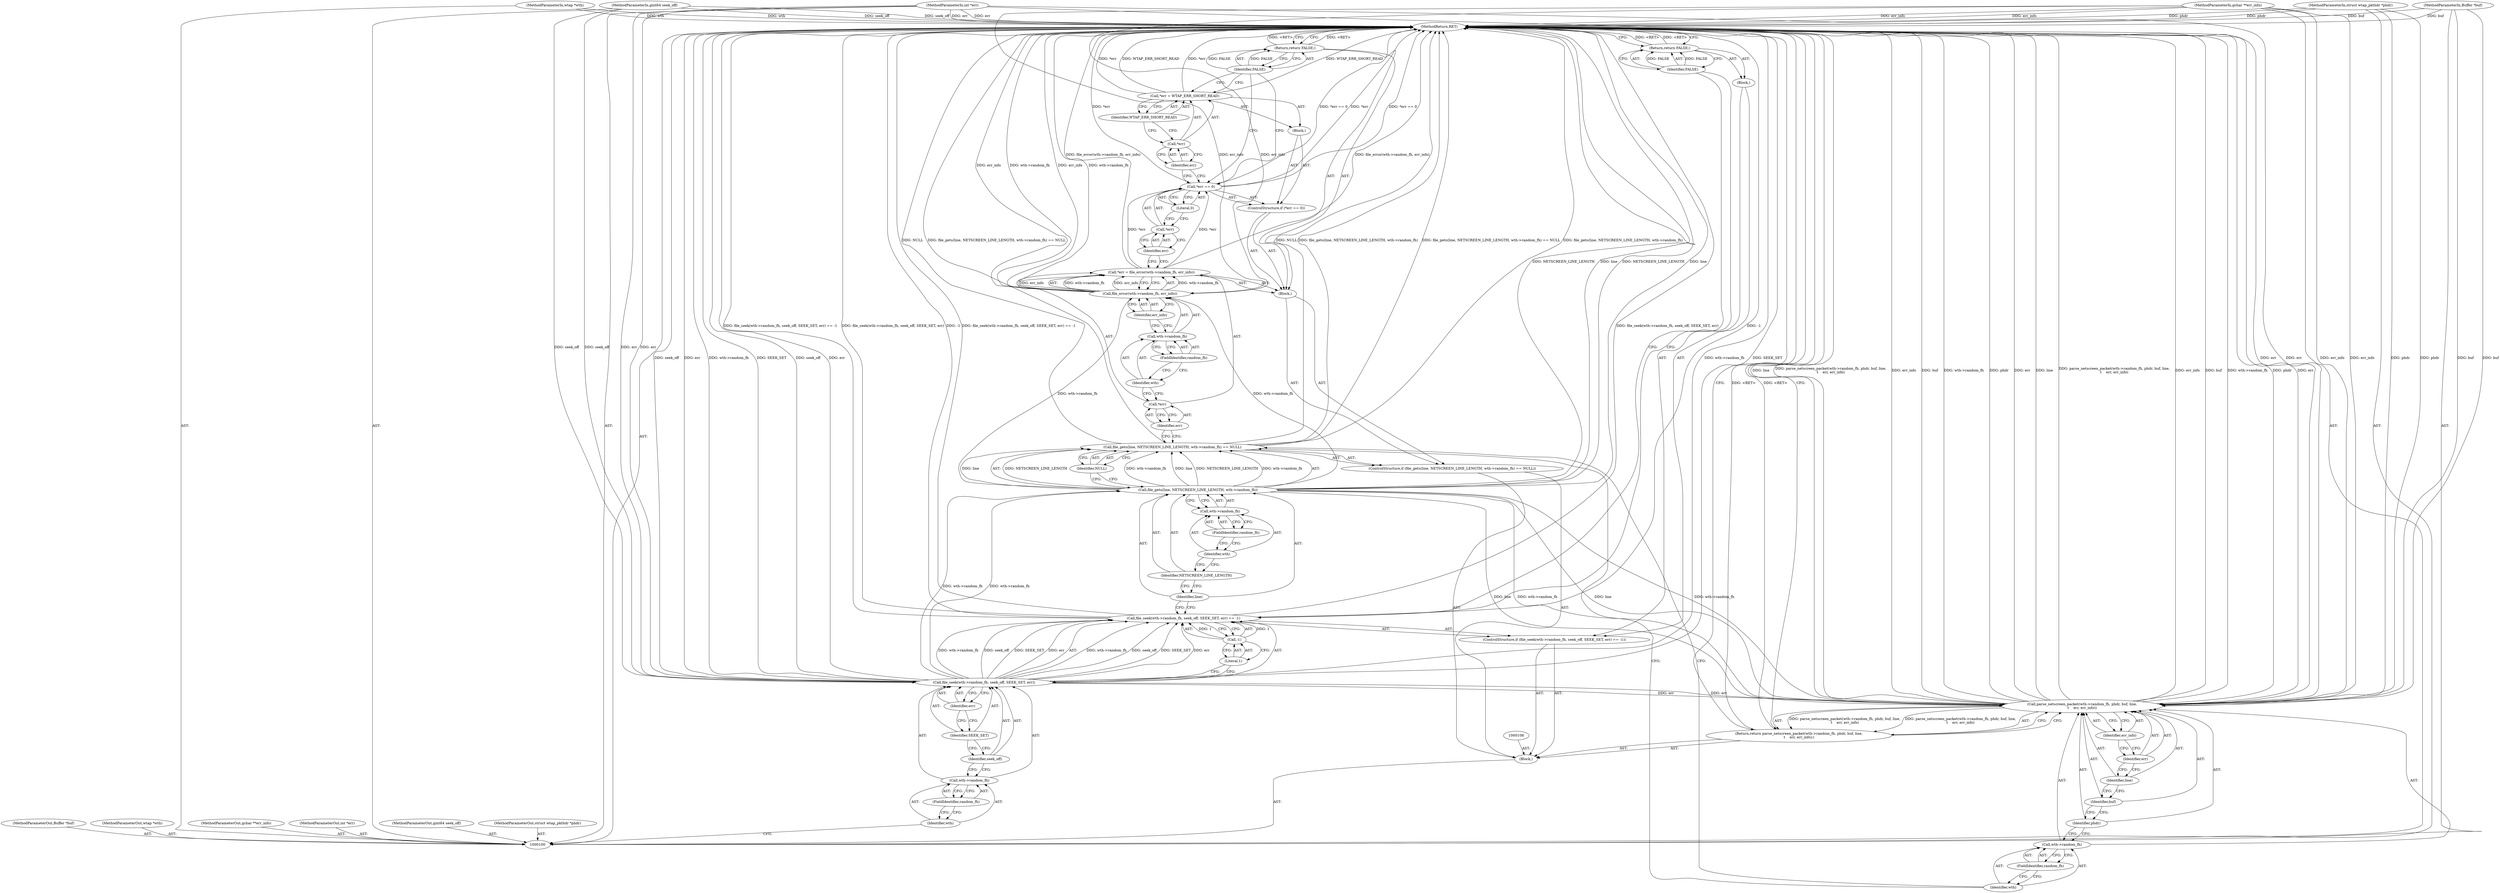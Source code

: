 digraph "0_wireshark_6a140eca7b78b230f1f90a739a32257476513c78_0" {
"1000163" [label="(MethodReturn,RET)"];
"1000101" [label="(MethodParameterIn,wtap *wth)"];
"1000225" [label="(MethodParameterOut,wtap *wth)"];
"1000102" [label="(MethodParameterIn,gint64 seek_off)"];
"1000226" [label="(MethodParameterOut,gint64 seek_off)"];
"1000123" [label="(ControlStructure,if (file_gets(line, NETSCREEN_LINE_LENGTH, wth->random_fh) == NULL))"];
"1000126" [label="(Identifier,line)"];
"1000127" [label="(Identifier,NETSCREEN_LINE_LENGTH)"];
"1000128" [label="(Call,wth->random_fh)"];
"1000129" [label="(Identifier,wth)"];
"1000130" [label="(FieldIdentifier,random_fh)"];
"1000124" [label="(Call,file_gets(line, NETSCREEN_LINE_LENGTH, wth->random_fh) == NULL)"];
"1000125" [label="(Call,file_gets(line, NETSCREEN_LINE_LENGTH, wth->random_fh))"];
"1000131" [label="(Identifier,NULL)"];
"1000132" [label="(Block,)"];
"1000133" [label="(Call,*err = file_error(wth->random_fh, err_info))"];
"1000134" [label="(Call,*err)"];
"1000137" [label="(Call,wth->random_fh)"];
"1000138" [label="(Identifier,wth)"];
"1000139" [label="(FieldIdentifier,random_fh)"];
"1000135" [label="(Identifier,err)"];
"1000140" [label="(Identifier,err_info)"];
"1000136" [label="(Call,file_error(wth->random_fh, err_info))"];
"1000145" [label="(Literal,0)"];
"1000146" [label="(Block,)"];
"1000141" [label="(ControlStructure,if (*err == 0))"];
"1000142" [label="(Call,*err == 0)"];
"1000143" [label="(Call,*err)"];
"1000144" [label="(Identifier,err)"];
"1000150" [label="(Identifier,WTAP_ERR_SHORT_READ)"];
"1000147" [label="(Call,*err = WTAP_ERR_SHORT_READ)"];
"1000148" [label="(Call,*err)"];
"1000149" [label="(Identifier,err)"];
"1000152" [label="(Identifier,FALSE)"];
"1000151" [label="(Return,return FALSE;)"];
"1000153" [label="(Return,return parse_netscreen_packet(wth->random_fh, phdr, buf, line,\n\t    err, err_info);)"];
"1000155" [label="(Call,wth->random_fh)"];
"1000156" [label="(Identifier,wth)"];
"1000157" [label="(FieldIdentifier,random_fh)"];
"1000158" [label="(Identifier,phdr)"];
"1000159" [label="(Identifier,buf)"];
"1000160" [label="(Identifier,line)"];
"1000154" [label="(Call,parse_netscreen_packet(wth->random_fh, phdr, buf, line,\n\t    err, err_info))"];
"1000103" [label="(MethodParameterIn,struct wtap_pkthdr *phdr)"];
"1000227" [label="(MethodParameterOut,struct wtap_pkthdr *phdr)"];
"1000104" [label="(MethodParameterIn,Buffer *buf)"];
"1000228" [label="(MethodParameterOut,Buffer *buf)"];
"1000162" [label="(Identifier,err_info)"];
"1000161" [label="(Identifier,err)"];
"1000106" [label="(MethodParameterIn,gchar **err_info)"];
"1000230" [label="(MethodParameterOut,gchar **err_info)"];
"1000105" [label="(MethodParameterIn,int *err)"];
"1000229" [label="(MethodParameterOut,int *err)"];
"1000107" [label="(Block,)"];
"1000112" [label="(Call,wth->random_fh)"];
"1000113" [label="(Identifier,wth)"];
"1000109" [label="(ControlStructure,if (file_seek(wth->random_fh, seek_off, SEEK_SET, err) == -1))"];
"1000114" [label="(FieldIdentifier,random_fh)"];
"1000115" [label="(Identifier,seek_off)"];
"1000116" [label="(Identifier,SEEK_SET)"];
"1000117" [label="(Identifier,err)"];
"1000110" [label="(Call,file_seek(wth->random_fh, seek_off, SEEK_SET, err) == -1)"];
"1000111" [label="(Call,file_seek(wth->random_fh, seek_off, SEEK_SET, err))"];
"1000118" [label="(Call,-1)"];
"1000119" [label="(Literal,1)"];
"1000120" [label="(Block,)"];
"1000122" [label="(Identifier,FALSE)"];
"1000121" [label="(Return,return FALSE;)"];
"1000163" -> "1000100"  [label="AST: "];
"1000163" -> "1000121"  [label="CFG: "];
"1000163" -> "1000151"  [label="CFG: "];
"1000163" -> "1000153"  [label="CFG: "];
"1000153" -> "1000163"  [label="DDG: <RET>"];
"1000121" -> "1000163"  [label="DDG: <RET>"];
"1000151" -> "1000163"  [label="DDG: <RET>"];
"1000125" -> "1000163"  [label="DDG: line"];
"1000125" -> "1000163"  [label="DDG: NETSCREEN_LINE_LENGTH"];
"1000142" -> "1000163"  [label="DDG: *err == 0"];
"1000142" -> "1000163"  [label="DDG: *err"];
"1000124" -> "1000163"  [label="DDG: file_gets(line, NETSCREEN_LINE_LENGTH, wth->random_fh)"];
"1000124" -> "1000163"  [label="DDG: NULL"];
"1000124" -> "1000163"  [label="DDG: file_gets(line, NETSCREEN_LINE_LENGTH, wth->random_fh) == NULL"];
"1000104" -> "1000163"  [label="DDG: buf"];
"1000105" -> "1000163"  [label="DDG: err"];
"1000154" -> "1000163"  [label="DDG: line"];
"1000154" -> "1000163"  [label="DDG: parse_netscreen_packet(wth->random_fh, phdr, buf, line,\n\t    err, err_info)"];
"1000154" -> "1000163"  [label="DDG: err_info"];
"1000154" -> "1000163"  [label="DDG: buf"];
"1000154" -> "1000163"  [label="DDG: wth->random_fh"];
"1000154" -> "1000163"  [label="DDG: phdr"];
"1000154" -> "1000163"  [label="DDG: err"];
"1000136" -> "1000163"  [label="DDG: err_info"];
"1000136" -> "1000163"  [label="DDG: wth->random_fh"];
"1000111" -> "1000163"  [label="DDG: seek_off"];
"1000111" -> "1000163"  [label="DDG: err"];
"1000111" -> "1000163"  [label="DDG: wth->random_fh"];
"1000111" -> "1000163"  [label="DDG: SEEK_SET"];
"1000147" -> "1000163"  [label="DDG: *err"];
"1000147" -> "1000163"  [label="DDG: WTAP_ERR_SHORT_READ"];
"1000110" -> "1000163"  [label="DDG: -1"];
"1000110" -> "1000163"  [label="DDG: file_seek(wth->random_fh, seek_off, SEEK_SET, err) == -1"];
"1000110" -> "1000163"  [label="DDG: file_seek(wth->random_fh, seek_off, SEEK_SET, err)"];
"1000103" -> "1000163"  [label="DDG: phdr"];
"1000102" -> "1000163"  [label="DDG: seek_off"];
"1000101" -> "1000163"  [label="DDG: wth"];
"1000133" -> "1000163"  [label="DDG: file_error(wth->random_fh, err_info)"];
"1000106" -> "1000163"  [label="DDG: err_info"];
"1000101" -> "1000100"  [label="AST: "];
"1000101" -> "1000163"  [label="DDG: wth"];
"1000225" -> "1000100"  [label="AST: "];
"1000102" -> "1000100"  [label="AST: "];
"1000102" -> "1000163"  [label="DDG: seek_off"];
"1000102" -> "1000111"  [label="DDG: seek_off"];
"1000226" -> "1000100"  [label="AST: "];
"1000123" -> "1000107"  [label="AST: "];
"1000124" -> "1000123"  [label="AST: "];
"1000132" -> "1000123"  [label="AST: "];
"1000126" -> "1000125"  [label="AST: "];
"1000126" -> "1000110"  [label="CFG: "];
"1000127" -> "1000126"  [label="CFG: "];
"1000127" -> "1000125"  [label="AST: "];
"1000127" -> "1000126"  [label="CFG: "];
"1000129" -> "1000127"  [label="CFG: "];
"1000128" -> "1000125"  [label="AST: "];
"1000128" -> "1000130"  [label="CFG: "];
"1000129" -> "1000128"  [label="AST: "];
"1000130" -> "1000128"  [label="AST: "];
"1000125" -> "1000128"  [label="CFG: "];
"1000129" -> "1000128"  [label="AST: "];
"1000129" -> "1000127"  [label="CFG: "];
"1000130" -> "1000129"  [label="CFG: "];
"1000130" -> "1000128"  [label="AST: "];
"1000130" -> "1000129"  [label="CFG: "];
"1000128" -> "1000130"  [label="CFG: "];
"1000124" -> "1000123"  [label="AST: "];
"1000124" -> "1000131"  [label="CFG: "];
"1000125" -> "1000124"  [label="AST: "];
"1000131" -> "1000124"  [label="AST: "];
"1000135" -> "1000124"  [label="CFG: "];
"1000156" -> "1000124"  [label="CFG: "];
"1000124" -> "1000163"  [label="DDG: file_gets(line, NETSCREEN_LINE_LENGTH, wth->random_fh)"];
"1000124" -> "1000163"  [label="DDG: NULL"];
"1000124" -> "1000163"  [label="DDG: file_gets(line, NETSCREEN_LINE_LENGTH, wth->random_fh) == NULL"];
"1000125" -> "1000124"  [label="DDG: line"];
"1000125" -> "1000124"  [label="DDG: NETSCREEN_LINE_LENGTH"];
"1000125" -> "1000124"  [label="DDG: wth->random_fh"];
"1000125" -> "1000124"  [label="AST: "];
"1000125" -> "1000128"  [label="CFG: "];
"1000126" -> "1000125"  [label="AST: "];
"1000127" -> "1000125"  [label="AST: "];
"1000128" -> "1000125"  [label="AST: "];
"1000131" -> "1000125"  [label="CFG: "];
"1000125" -> "1000163"  [label="DDG: line"];
"1000125" -> "1000163"  [label="DDG: NETSCREEN_LINE_LENGTH"];
"1000125" -> "1000124"  [label="DDG: line"];
"1000125" -> "1000124"  [label="DDG: NETSCREEN_LINE_LENGTH"];
"1000125" -> "1000124"  [label="DDG: wth->random_fh"];
"1000111" -> "1000125"  [label="DDG: wth->random_fh"];
"1000125" -> "1000136"  [label="DDG: wth->random_fh"];
"1000125" -> "1000154"  [label="DDG: wth->random_fh"];
"1000125" -> "1000154"  [label="DDG: line"];
"1000131" -> "1000124"  [label="AST: "];
"1000131" -> "1000125"  [label="CFG: "];
"1000124" -> "1000131"  [label="CFG: "];
"1000132" -> "1000123"  [label="AST: "];
"1000133" -> "1000132"  [label="AST: "];
"1000141" -> "1000132"  [label="AST: "];
"1000151" -> "1000132"  [label="AST: "];
"1000133" -> "1000132"  [label="AST: "];
"1000133" -> "1000136"  [label="CFG: "];
"1000134" -> "1000133"  [label="AST: "];
"1000136" -> "1000133"  [label="AST: "];
"1000144" -> "1000133"  [label="CFG: "];
"1000133" -> "1000163"  [label="DDG: file_error(wth->random_fh, err_info)"];
"1000136" -> "1000133"  [label="DDG: wth->random_fh"];
"1000136" -> "1000133"  [label="DDG: err_info"];
"1000133" -> "1000142"  [label="DDG: *err"];
"1000134" -> "1000133"  [label="AST: "];
"1000134" -> "1000135"  [label="CFG: "];
"1000135" -> "1000134"  [label="AST: "];
"1000138" -> "1000134"  [label="CFG: "];
"1000137" -> "1000136"  [label="AST: "];
"1000137" -> "1000139"  [label="CFG: "];
"1000138" -> "1000137"  [label="AST: "];
"1000139" -> "1000137"  [label="AST: "];
"1000140" -> "1000137"  [label="CFG: "];
"1000138" -> "1000137"  [label="AST: "];
"1000138" -> "1000134"  [label="CFG: "];
"1000139" -> "1000138"  [label="CFG: "];
"1000139" -> "1000137"  [label="AST: "];
"1000139" -> "1000138"  [label="CFG: "];
"1000137" -> "1000139"  [label="CFG: "];
"1000135" -> "1000134"  [label="AST: "];
"1000135" -> "1000124"  [label="CFG: "];
"1000134" -> "1000135"  [label="CFG: "];
"1000140" -> "1000136"  [label="AST: "];
"1000140" -> "1000137"  [label="CFG: "];
"1000136" -> "1000140"  [label="CFG: "];
"1000136" -> "1000133"  [label="AST: "];
"1000136" -> "1000140"  [label="CFG: "];
"1000137" -> "1000136"  [label="AST: "];
"1000140" -> "1000136"  [label="AST: "];
"1000133" -> "1000136"  [label="CFG: "];
"1000136" -> "1000163"  [label="DDG: err_info"];
"1000136" -> "1000163"  [label="DDG: wth->random_fh"];
"1000136" -> "1000133"  [label="DDG: wth->random_fh"];
"1000136" -> "1000133"  [label="DDG: err_info"];
"1000125" -> "1000136"  [label="DDG: wth->random_fh"];
"1000106" -> "1000136"  [label="DDG: err_info"];
"1000145" -> "1000142"  [label="AST: "];
"1000145" -> "1000143"  [label="CFG: "];
"1000142" -> "1000145"  [label="CFG: "];
"1000146" -> "1000141"  [label="AST: "];
"1000147" -> "1000146"  [label="AST: "];
"1000141" -> "1000132"  [label="AST: "];
"1000142" -> "1000141"  [label="AST: "];
"1000146" -> "1000141"  [label="AST: "];
"1000142" -> "1000141"  [label="AST: "];
"1000142" -> "1000145"  [label="CFG: "];
"1000143" -> "1000142"  [label="AST: "];
"1000145" -> "1000142"  [label="AST: "];
"1000149" -> "1000142"  [label="CFG: "];
"1000152" -> "1000142"  [label="CFG: "];
"1000142" -> "1000163"  [label="DDG: *err == 0"];
"1000142" -> "1000163"  [label="DDG: *err"];
"1000133" -> "1000142"  [label="DDG: *err"];
"1000143" -> "1000142"  [label="AST: "];
"1000143" -> "1000144"  [label="CFG: "];
"1000144" -> "1000143"  [label="AST: "];
"1000145" -> "1000143"  [label="CFG: "];
"1000144" -> "1000143"  [label="AST: "];
"1000144" -> "1000133"  [label="CFG: "];
"1000143" -> "1000144"  [label="CFG: "];
"1000150" -> "1000147"  [label="AST: "];
"1000150" -> "1000148"  [label="CFG: "];
"1000147" -> "1000150"  [label="CFG: "];
"1000147" -> "1000146"  [label="AST: "];
"1000147" -> "1000150"  [label="CFG: "];
"1000148" -> "1000147"  [label="AST: "];
"1000150" -> "1000147"  [label="AST: "];
"1000152" -> "1000147"  [label="CFG: "];
"1000147" -> "1000163"  [label="DDG: *err"];
"1000147" -> "1000163"  [label="DDG: WTAP_ERR_SHORT_READ"];
"1000148" -> "1000147"  [label="AST: "];
"1000148" -> "1000149"  [label="CFG: "];
"1000149" -> "1000148"  [label="AST: "];
"1000150" -> "1000148"  [label="CFG: "];
"1000149" -> "1000148"  [label="AST: "];
"1000149" -> "1000142"  [label="CFG: "];
"1000148" -> "1000149"  [label="CFG: "];
"1000152" -> "1000151"  [label="AST: "];
"1000152" -> "1000147"  [label="CFG: "];
"1000152" -> "1000142"  [label="CFG: "];
"1000151" -> "1000152"  [label="CFG: "];
"1000152" -> "1000151"  [label="DDG: FALSE"];
"1000151" -> "1000132"  [label="AST: "];
"1000151" -> "1000152"  [label="CFG: "];
"1000152" -> "1000151"  [label="AST: "];
"1000163" -> "1000151"  [label="CFG: "];
"1000151" -> "1000163"  [label="DDG: <RET>"];
"1000152" -> "1000151"  [label="DDG: FALSE"];
"1000153" -> "1000107"  [label="AST: "];
"1000153" -> "1000154"  [label="CFG: "];
"1000154" -> "1000153"  [label="AST: "];
"1000163" -> "1000153"  [label="CFG: "];
"1000153" -> "1000163"  [label="DDG: <RET>"];
"1000154" -> "1000153"  [label="DDG: parse_netscreen_packet(wth->random_fh, phdr, buf, line,\n\t    err, err_info)"];
"1000155" -> "1000154"  [label="AST: "];
"1000155" -> "1000157"  [label="CFG: "];
"1000156" -> "1000155"  [label="AST: "];
"1000157" -> "1000155"  [label="AST: "];
"1000158" -> "1000155"  [label="CFG: "];
"1000156" -> "1000155"  [label="AST: "];
"1000156" -> "1000124"  [label="CFG: "];
"1000157" -> "1000156"  [label="CFG: "];
"1000157" -> "1000155"  [label="AST: "];
"1000157" -> "1000156"  [label="CFG: "];
"1000155" -> "1000157"  [label="CFG: "];
"1000158" -> "1000154"  [label="AST: "];
"1000158" -> "1000155"  [label="CFG: "];
"1000159" -> "1000158"  [label="CFG: "];
"1000159" -> "1000154"  [label="AST: "];
"1000159" -> "1000158"  [label="CFG: "];
"1000160" -> "1000159"  [label="CFG: "];
"1000160" -> "1000154"  [label="AST: "];
"1000160" -> "1000159"  [label="CFG: "];
"1000161" -> "1000160"  [label="CFG: "];
"1000154" -> "1000153"  [label="AST: "];
"1000154" -> "1000162"  [label="CFG: "];
"1000155" -> "1000154"  [label="AST: "];
"1000158" -> "1000154"  [label="AST: "];
"1000159" -> "1000154"  [label="AST: "];
"1000160" -> "1000154"  [label="AST: "];
"1000161" -> "1000154"  [label="AST: "];
"1000162" -> "1000154"  [label="AST: "];
"1000153" -> "1000154"  [label="CFG: "];
"1000154" -> "1000163"  [label="DDG: line"];
"1000154" -> "1000163"  [label="DDG: parse_netscreen_packet(wth->random_fh, phdr, buf, line,\n\t    err, err_info)"];
"1000154" -> "1000163"  [label="DDG: err_info"];
"1000154" -> "1000163"  [label="DDG: buf"];
"1000154" -> "1000163"  [label="DDG: wth->random_fh"];
"1000154" -> "1000163"  [label="DDG: phdr"];
"1000154" -> "1000163"  [label="DDG: err"];
"1000154" -> "1000153"  [label="DDG: parse_netscreen_packet(wth->random_fh, phdr, buf, line,\n\t    err, err_info)"];
"1000125" -> "1000154"  [label="DDG: wth->random_fh"];
"1000125" -> "1000154"  [label="DDG: line"];
"1000103" -> "1000154"  [label="DDG: phdr"];
"1000104" -> "1000154"  [label="DDG: buf"];
"1000111" -> "1000154"  [label="DDG: err"];
"1000105" -> "1000154"  [label="DDG: err"];
"1000106" -> "1000154"  [label="DDG: err_info"];
"1000103" -> "1000100"  [label="AST: "];
"1000103" -> "1000163"  [label="DDG: phdr"];
"1000103" -> "1000154"  [label="DDG: phdr"];
"1000227" -> "1000100"  [label="AST: "];
"1000104" -> "1000100"  [label="AST: "];
"1000104" -> "1000163"  [label="DDG: buf"];
"1000104" -> "1000154"  [label="DDG: buf"];
"1000228" -> "1000100"  [label="AST: "];
"1000162" -> "1000154"  [label="AST: "];
"1000162" -> "1000161"  [label="CFG: "];
"1000154" -> "1000162"  [label="CFG: "];
"1000161" -> "1000154"  [label="AST: "];
"1000161" -> "1000160"  [label="CFG: "];
"1000162" -> "1000161"  [label="CFG: "];
"1000106" -> "1000100"  [label="AST: "];
"1000106" -> "1000163"  [label="DDG: err_info"];
"1000106" -> "1000136"  [label="DDG: err_info"];
"1000106" -> "1000154"  [label="DDG: err_info"];
"1000230" -> "1000100"  [label="AST: "];
"1000105" -> "1000100"  [label="AST: "];
"1000105" -> "1000163"  [label="DDG: err"];
"1000105" -> "1000111"  [label="DDG: err"];
"1000105" -> "1000154"  [label="DDG: err"];
"1000229" -> "1000100"  [label="AST: "];
"1000107" -> "1000100"  [label="AST: "];
"1000108" -> "1000107"  [label="AST: "];
"1000109" -> "1000107"  [label="AST: "];
"1000123" -> "1000107"  [label="AST: "];
"1000153" -> "1000107"  [label="AST: "];
"1000112" -> "1000111"  [label="AST: "];
"1000112" -> "1000114"  [label="CFG: "];
"1000113" -> "1000112"  [label="AST: "];
"1000114" -> "1000112"  [label="AST: "];
"1000115" -> "1000112"  [label="CFG: "];
"1000113" -> "1000112"  [label="AST: "];
"1000113" -> "1000100"  [label="CFG: "];
"1000114" -> "1000113"  [label="CFG: "];
"1000109" -> "1000107"  [label="AST: "];
"1000110" -> "1000109"  [label="AST: "];
"1000120" -> "1000109"  [label="AST: "];
"1000114" -> "1000112"  [label="AST: "];
"1000114" -> "1000113"  [label="CFG: "];
"1000112" -> "1000114"  [label="CFG: "];
"1000115" -> "1000111"  [label="AST: "];
"1000115" -> "1000112"  [label="CFG: "];
"1000116" -> "1000115"  [label="CFG: "];
"1000116" -> "1000111"  [label="AST: "];
"1000116" -> "1000115"  [label="CFG: "];
"1000117" -> "1000116"  [label="CFG: "];
"1000117" -> "1000111"  [label="AST: "];
"1000117" -> "1000116"  [label="CFG: "];
"1000111" -> "1000117"  [label="CFG: "];
"1000110" -> "1000109"  [label="AST: "];
"1000110" -> "1000118"  [label="CFG: "];
"1000111" -> "1000110"  [label="AST: "];
"1000118" -> "1000110"  [label="AST: "];
"1000122" -> "1000110"  [label="CFG: "];
"1000126" -> "1000110"  [label="CFG: "];
"1000110" -> "1000163"  [label="DDG: -1"];
"1000110" -> "1000163"  [label="DDG: file_seek(wth->random_fh, seek_off, SEEK_SET, err) == -1"];
"1000110" -> "1000163"  [label="DDG: file_seek(wth->random_fh, seek_off, SEEK_SET, err)"];
"1000111" -> "1000110"  [label="DDG: wth->random_fh"];
"1000111" -> "1000110"  [label="DDG: seek_off"];
"1000111" -> "1000110"  [label="DDG: SEEK_SET"];
"1000111" -> "1000110"  [label="DDG: err"];
"1000118" -> "1000110"  [label="DDG: 1"];
"1000111" -> "1000110"  [label="AST: "];
"1000111" -> "1000117"  [label="CFG: "];
"1000112" -> "1000111"  [label="AST: "];
"1000115" -> "1000111"  [label="AST: "];
"1000116" -> "1000111"  [label="AST: "];
"1000117" -> "1000111"  [label="AST: "];
"1000119" -> "1000111"  [label="CFG: "];
"1000111" -> "1000163"  [label="DDG: seek_off"];
"1000111" -> "1000163"  [label="DDG: err"];
"1000111" -> "1000163"  [label="DDG: wth->random_fh"];
"1000111" -> "1000163"  [label="DDG: SEEK_SET"];
"1000111" -> "1000110"  [label="DDG: wth->random_fh"];
"1000111" -> "1000110"  [label="DDG: seek_off"];
"1000111" -> "1000110"  [label="DDG: SEEK_SET"];
"1000111" -> "1000110"  [label="DDG: err"];
"1000102" -> "1000111"  [label="DDG: seek_off"];
"1000105" -> "1000111"  [label="DDG: err"];
"1000111" -> "1000125"  [label="DDG: wth->random_fh"];
"1000111" -> "1000154"  [label="DDG: err"];
"1000118" -> "1000110"  [label="AST: "];
"1000118" -> "1000119"  [label="CFG: "];
"1000119" -> "1000118"  [label="AST: "];
"1000110" -> "1000118"  [label="CFG: "];
"1000118" -> "1000110"  [label="DDG: 1"];
"1000119" -> "1000118"  [label="AST: "];
"1000119" -> "1000111"  [label="CFG: "];
"1000118" -> "1000119"  [label="CFG: "];
"1000120" -> "1000109"  [label="AST: "];
"1000121" -> "1000120"  [label="AST: "];
"1000122" -> "1000121"  [label="AST: "];
"1000122" -> "1000110"  [label="CFG: "];
"1000121" -> "1000122"  [label="CFG: "];
"1000122" -> "1000121"  [label="DDG: FALSE"];
"1000121" -> "1000120"  [label="AST: "];
"1000121" -> "1000122"  [label="CFG: "];
"1000122" -> "1000121"  [label="AST: "];
"1000163" -> "1000121"  [label="CFG: "];
"1000121" -> "1000163"  [label="DDG: <RET>"];
"1000122" -> "1000121"  [label="DDG: FALSE"];
}
